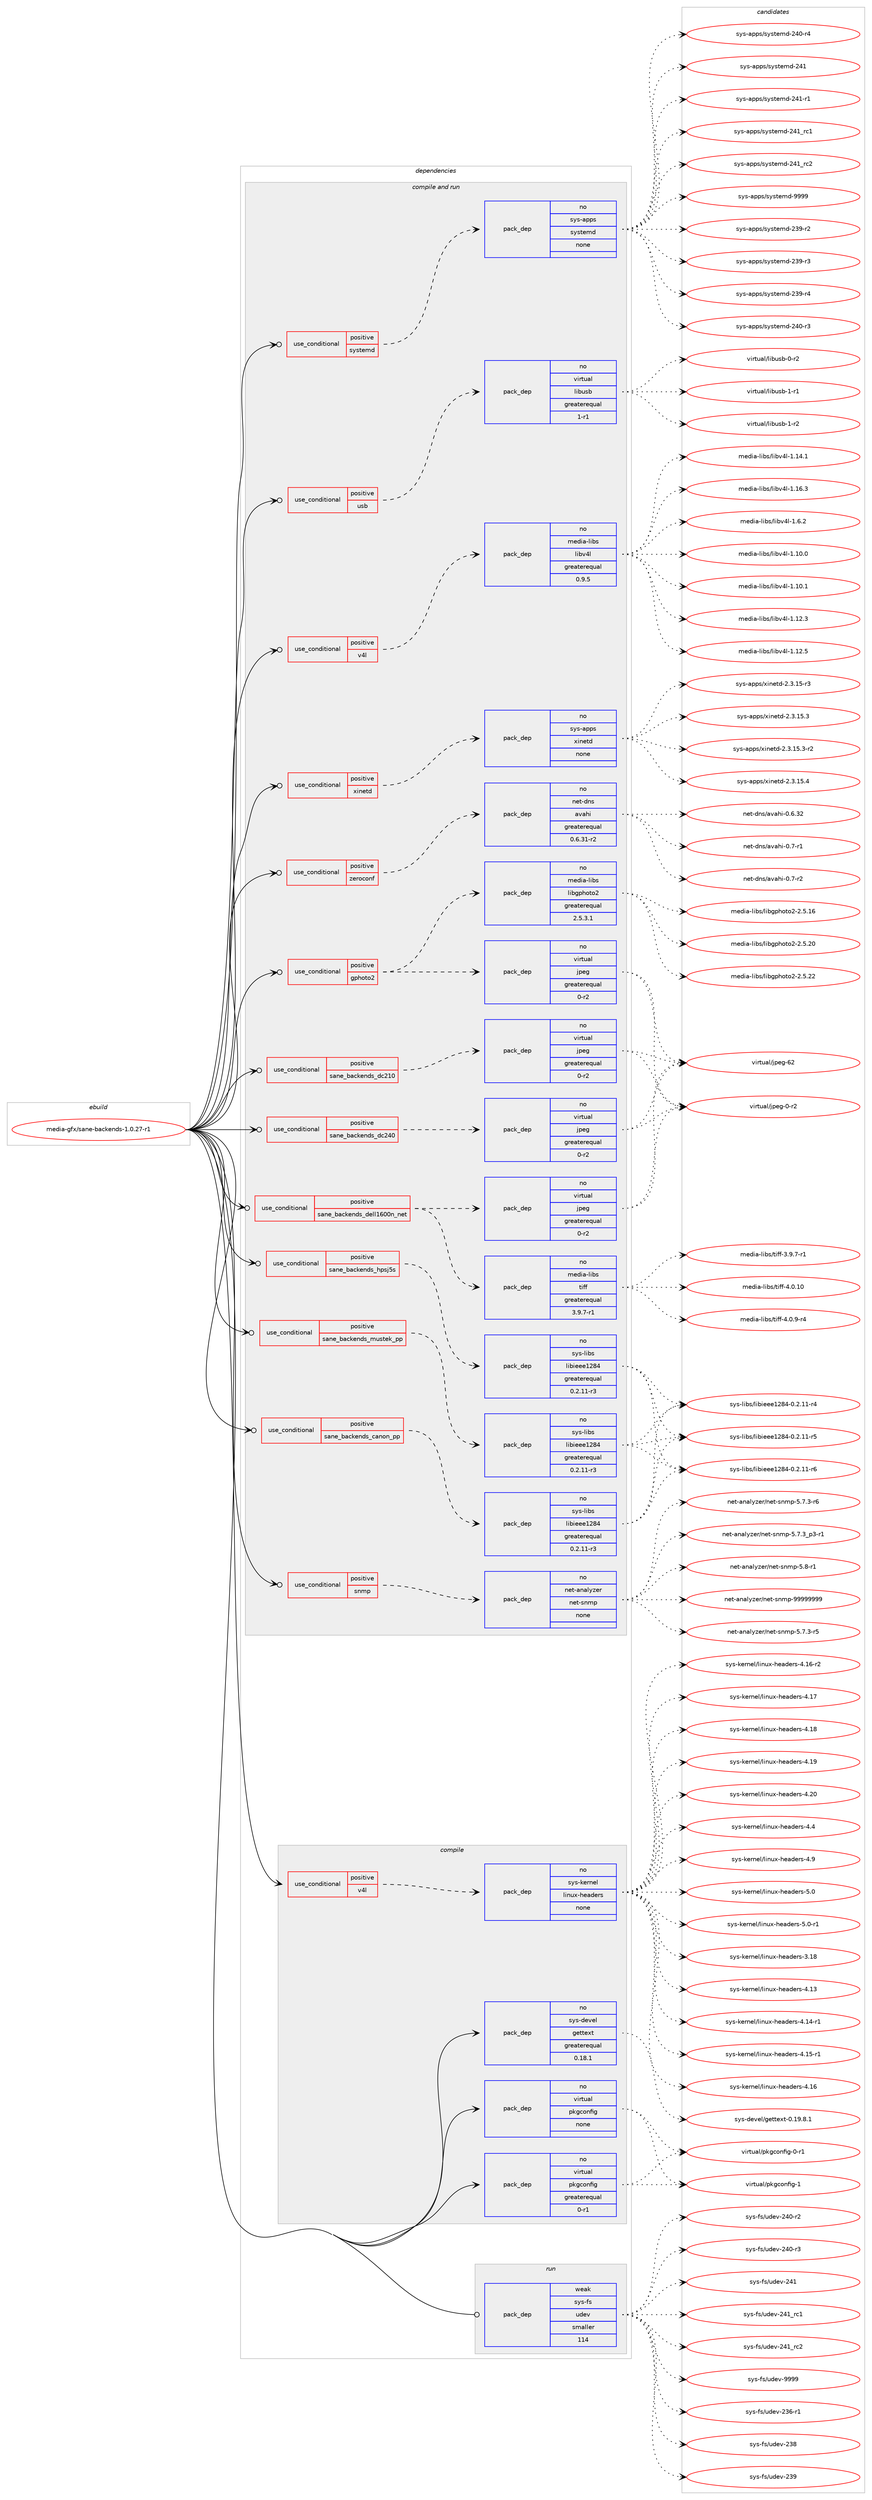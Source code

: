 digraph prolog {

# *************
# Graph options
# *************

newrank=true;
concentrate=true;
compound=true;
graph [rankdir=LR,fontname=Helvetica,fontsize=10,ranksep=1.5];#, ranksep=2.5, nodesep=0.2];
edge  [arrowhead=vee];
node  [fontname=Helvetica,fontsize=10];

# **********
# The ebuild
# **********

subgraph cluster_leftcol {
color=gray;
rank=same;
label=<<i>ebuild</i>>;
id [label="media-gfx/sane-backends-1.0.27-r1", color=red, width=4, href="../media-gfx/sane-backends-1.0.27-r1.svg"];
}

# ****************
# The dependencies
# ****************

subgraph cluster_midcol {
color=gray;
label=<<i>dependencies</i>>;
subgraph cluster_compile {
fillcolor="#eeeeee";
style=filled;
label=<<i>compile</i>>;
subgraph cond433266 {
dependency1607538 [label=<<TABLE BORDER="0" CELLBORDER="1" CELLSPACING="0" CELLPADDING="4"><TR><TD ROWSPAN="3" CELLPADDING="10">use_conditional</TD></TR><TR><TD>positive</TD></TR><TR><TD>v4l</TD></TR></TABLE>>, shape=none, color=red];
subgraph pack1148646 {
dependency1607539 [label=<<TABLE BORDER="0" CELLBORDER="1" CELLSPACING="0" CELLPADDING="4" WIDTH="220"><TR><TD ROWSPAN="6" CELLPADDING="30">pack_dep</TD></TR><TR><TD WIDTH="110">no</TD></TR><TR><TD>sys-kernel</TD></TR><TR><TD>linux-headers</TD></TR><TR><TD>none</TD></TR><TR><TD></TD></TR></TABLE>>, shape=none, color=blue];
}
dependency1607538:e -> dependency1607539:w [weight=20,style="dashed",arrowhead="vee"];
}
id:e -> dependency1607538:w [weight=20,style="solid",arrowhead="vee"];
subgraph pack1148647 {
dependency1607540 [label=<<TABLE BORDER="0" CELLBORDER="1" CELLSPACING="0" CELLPADDING="4" WIDTH="220"><TR><TD ROWSPAN="6" CELLPADDING="30">pack_dep</TD></TR><TR><TD WIDTH="110">no</TD></TR><TR><TD>sys-devel</TD></TR><TR><TD>gettext</TD></TR><TR><TD>greaterequal</TD></TR><TR><TD>0.18.1</TD></TR></TABLE>>, shape=none, color=blue];
}
id:e -> dependency1607540:w [weight=20,style="solid",arrowhead="vee"];
subgraph pack1148648 {
dependency1607541 [label=<<TABLE BORDER="0" CELLBORDER="1" CELLSPACING="0" CELLPADDING="4" WIDTH="220"><TR><TD ROWSPAN="6" CELLPADDING="30">pack_dep</TD></TR><TR><TD WIDTH="110">no</TD></TR><TR><TD>virtual</TD></TR><TR><TD>pkgconfig</TD></TR><TR><TD>greaterequal</TD></TR><TR><TD>0-r1</TD></TR></TABLE>>, shape=none, color=blue];
}
id:e -> dependency1607541:w [weight=20,style="solid",arrowhead="vee"];
subgraph pack1148649 {
dependency1607542 [label=<<TABLE BORDER="0" CELLBORDER="1" CELLSPACING="0" CELLPADDING="4" WIDTH="220"><TR><TD ROWSPAN="6" CELLPADDING="30">pack_dep</TD></TR><TR><TD WIDTH="110">no</TD></TR><TR><TD>virtual</TD></TR><TR><TD>pkgconfig</TD></TR><TR><TD>none</TD></TR><TR><TD></TD></TR></TABLE>>, shape=none, color=blue];
}
id:e -> dependency1607542:w [weight=20,style="solid",arrowhead="vee"];
}
subgraph cluster_compileandrun {
fillcolor="#eeeeee";
style=filled;
label=<<i>compile and run</i>>;
subgraph cond433267 {
dependency1607543 [label=<<TABLE BORDER="0" CELLBORDER="1" CELLSPACING="0" CELLPADDING="4"><TR><TD ROWSPAN="3" CELLPADDING="10">use_conditional</TD></TR><TR><TD>positive</TD></TR><TR><TD>gphoto2</TD></TR></TABLE>>, shape=none, color=red];
subgraph pack1148650 {
dependency1607544 [label=<<TABLE BORDER="0" CELLBORDER="1" CELLSPACING="0" CELLPADDING="4" WIDTH="220"><TR><TD ROWSPAN="6" CELLPADDING="30">pack_dep</TD></TR><TR><TD WIDTH="110">no</TD></TR><TR><TD>media-libs</TD></TR><TR><TD>libgphoto2</TD></TR><TR><TD>greaterequal</TD></TR><TR><TD>2.5.3.1</TD></TR></TABLE>>, shape=none, color=blue];
}
dependency1607543:e -> dependency1607544:w [weight=20,style="dashed",arrowhead="vee"];
subgraph pack1148651 {
dependency1607545 [label=<<TABLE BORDER="0" CELLBORDER="1" CELLSPACING="0" CELLPADDING="4" WIDTH="220"><TR><TD ROWSPAN="6" CELLPADDING="30">pack_dep</TD></TR><TR><TD WIDTH="110">no</TD></TR><TR><TD>virtual</TD></TR><TR><TD>jpeg</TD></TR><TR><TD>greaterequal</TD></TR><TR><TD>0-r2</TD></TR></TABLE>>, shape=none, color=blue];
}
dependency1607543:e -> dependency1607545:w [weight=20,style="dashed",arrowhead="vee"];
}
id:e -> dependency1607543:w [weight=20,style="solid",arrowhead="odotvee"];
subgraph cond433268 {
dependency1607546 [label=<<TABLE BORDER="0" CELLBORDER="1" CELLSPACING="0" CELLPADDING="4"><TR><TD ROWSPAN="3" CELLPADDING="10">use_conditional</TD></TR><TR><TD>positive</TD></TR><TR><TD>sane_backends_canon_pp</TD></TR></TABLE>>, shape=none, color=red];
subgraph pack1148652 {
dependency1607547 [label=<<TABLE BORDER="0" CELLBORDER="1" CELLSPACING="0" CELLPADDING="4" WIDTH="220"><TR><TD ROWSPAN="6" CELLPADDING="30">pack_dep</TD></TR><TR><TD WIDTH="110">no</TD></TR><TR><TD>sys-libs</TD></TR><TR><TD>libieee1284</TD></TR><TR><TD>greaterequal</TD></TR><TR><TD>0.2.11-r3</TD></TR></TABLE>>, shape=none, color=blue];
}
dependency1607546:e -> dependency1607547:w [weight=20,style="dashed",arrowhead="vee"];
}
id:e -> dependency1607546:w [weight=20,style="solid",arrowhead="odotvee"];
subgraph cond433269 {
dependency1607548 [label=<<TABLE BORDER="0" CELLBORDER="1" CELLSPACING="0" CELLPADDING="4"><TR><TD ROWSPAN="3" CELLPADDING="10">use_conditional</TD></TR><TR><TD>positive</TD></TR><TR><TD>sane_backends_dc210</TD></TR></TABLE>>, shape=none, color=red];
subgraph pack1148653 {
dependency1607549 [label=<<TABLE BORDER="0" CELLBORDER="1" CELLSPACING="0" CELLPADDING="4" WIDTH="220"><TR><TD ROWSPAN="6" CELLPADDING="30">pack_dep</TD></TR><TR><TD WIDTH="110">no</TD></TR><TR><TD>virtual</TD></TR><TR><TD>jpeg</TD></TR><TR><TD>greaterequal</TD></TR><TR><TD>0-r2</TD></TR></TABLE>>, shape=none, color=blue];
}
dependency1607548:e -> dependency1607549:w [weight=20,style="dashed",arrowhead="vee"];
}
id:e -> dependency1607548:w [weight=20,style="solid",arrowhead="odotvee"];
subgraph cond433270 {
dependency1607550 [label=<<TABLE BORDER="0" CELLBORDER="1" CELLSPACING="0" CELLPADDING="4"><TR><TD ROWSPAN="3" CELLPADDING="10">use_conditional</TD></TR><TR><TD>positive</TD></TR><TR><TD>sane_backends_dc240</TD></TR></TABLE>>, shape=none, color=red];
subgraph pack1148654 {
dependency1607551 [label=<<TABLE BORDER="0" CELLBORDER="1" CELLSPACING="0" CELLPADDING="4" WIDTH="220"><TR><TD ROWSPAN="6" CELLPADDING="30">pack_dep</TD></TR><TR><TD WIDTH="110">no</TD></TR><TR><TD>virtual</TD></TR><TR><TD>jpeg</TD></TR><TR><TD>greaterequal</TD></TR><TR><TD>0-r2</TD></TR></TABLE>>, shape=none, color=blue];
}
dependency1607550:e -> dependency1607551:w [weight=20,style="dashed",arrowhead="vee"];
}
id:e -> dependency1607550:w [weight=20,style="solid",arrowhead="odotvee"];
subgraph cond433271 {
dependency1607552 [label=<<TABLE BORDER="0" CELLBORDER="1" CELLSPACING="0" CELLPADDING="4"><TR><TD ROWSPAN="3" CELLPADDING="10">use_conditional</TD></TR><TR><TD>positive</TD></TR><TR><TD>sane_backends_dell1600n_net</TD></TR></TABLE>>, shape=none, color=red];
subgraph pack1148655 {
dependency1607553 [label=<<TABLE BORDER="0" CELLBORDER="1" CELLSPACING="0" CELLPADDING="4" WIDTH="220"><TR><TD ROWSPAN="6" CELLPADDING="30">pack_dep</TD></TR><TR><TD WIDTH="110">no</TD></TR><TR><TD>virtual</TD></TR><TR><TD>jpeg</TD></TR><TR><TD>greaterequal</TD></TR><TR><TD>0-r2</TD></TR></TABLE>>, shape=none, color=blue];
}
dependency1607552:e -> dependency1607553:w [weight=20,style="dashed",arrowhead="vee"];
subgraph pack1148656 {
dependency1607554 [label=<<TABLE BORDER="0" CELLBORDER="1" CELLSPACING="0" CELLPADDING="4" WIDTH="220"><TR><TD ROWSPAN="6" CELLPADDING="30">pack_dep</TD></TR><TR><TD WIDTH="110">no</TD></TR><TR><TD>media-libs</TD></TR><TR><TD>tiff</TD></TR><TR><TD>greaterequal</TD></TR><TR><TD>3.9.7-r1</TD></TR></TABLE>>, shape=none, color=blue];
}
dependency1607552:e -> dependency1607554:w [weight=20,style="dashed",arrowhead="vee"];
}
id:e -> dependency1607552:w [weight=20,style="solid",arrowhead="odotvee"];
subgraph cond433272 {
dependency1607555 [label=<<TABLE BORDER="0" CELLBORDER="1" CELLSPACING="0" CELLPADDING="4"><TR><TD ROWSPAN="3" CELLPADDING="10">use_conditional</TD></TR><TR><TD>positive</TD></TR><TR><TD>sane_backends_hpsj5s</TD></TR></TABLE>>, shape=none, color=red];
subgraph pack1148657 {
dependency1607556 [label=<<TABLE BORDER="0" CELLBORDER="1" CELLSPACING="0" CELLPADDING="4" WIDTH="220"><TR><TD ROWSPAN="6" CELLPADDING="30">pack_dep</TD></TR><TR><TD WIDTH="110">no</TD></TR><TR><TD>sys-libs</TD></TR><TR><TD>libieee1284</TD></TR><TR><TD>greaterequal</TD></TR><TR><TD>0.2.11-r3</TD></TR></TABLE>>, shape=none, color=blue];
}
dependency1607555:e -> dependency1607556:w [weight=20,style="dashed",arrowhead="vee"];
}
id:e -> dependency1607555:w [weight=20,style="solid",arrowhead="odotvee"];
subgraph cond433273 {
dependency1607557 [label=<<TABLE BORDER="0" CELLBORDER="1" CELLSPACING="0" CELLPADDING="4"><TR><TD ROWSPAN="3" CELLPADDING="10">use_conditional</TD></TR><TR><TD>positive</TD></TR><TR><TD>sane_backends_mustek_pp</TD></TR></TABLE>>, shape=none, color=red];
subgraph pack1148658 {
dependency1607558 [label=<<TABLE BORDER="0" CELLBORDER="1" CELLSPACING="0" CELLPADDING="4" WIDTH="220"><TR><TD ROWSPAN="6" CELLPADDING="30">pack_dep</TD></TR><TR><TD WIDTH="110">no</TD></TR><TR><TD>sys-libs</TD></TR><TR><TD>libieee1284</TD></TR><TR><TD>greaterequal</TD></TR><TR><TD>0.2.11-r3</TD></TR></TABLE>>, shape=none, color=blue];
}
dependency1607557:e -> dependency1607558:w [weight=20,style="dashed",arrowhead="vee"];
}
id:e -> dependency1607557:w [weight=20,style="solid",arrowhead="odotvee"];
subgraph cond433274 {
dependency1607559 [label=<<TABLE BORDER="0" CELLBORDER="1" CELLSPACING="0" CELLPADDING="4"><TR><TD ROWSPAN="3" CELLPADDING="10">use_conditional</TD></TR><TR><TD>positive</TD></TR><TR><TD>snmp</TD></TR></TABLE>>, shape=none, color=red];
subgraph pack1148659 {
dependency1607560 [label=<<TABLE BORDER="0" CELLBORDER="1" CELLSPACING="0" CELLPADDING="4" WIDTH="220"><TR><TD ROWSPAN="6" CELLPADDING="30">pack_dep</TD></TR><TR><TD WIDTH="110">no</TD></TR><TR><TD>net-analyzer</TD></TR><TR><TD>net-snmp</TD></TR><TR><TD>none</TD></TR><TR><TD></TD></TR></TABLE>>, shape=none, color=blue];
}
dependency1607559:e -> dependency1607560:w [weight=20,style="dashed",arrowhead="vee"];
}
id:e -> dependency1607559:w [weight=20,style="solid",arrowhead="odotvee"];
subgraph cond433275 {
dependency1607561 [label=<<TABLE BORDER="0" CELLBORDER="1" CELLSPACING="0" CELLPADDING="4"><TR><TD ROWSPAN="3" CELLPADDING="10">use_conditional</TD></TR><TR><TD>positive</TD></TR><TR><TD>systemd</TD></TR></TABLE>>, shape=none, color=red];
subgraph pack1148660 {
dependency1607562 [label=<<TABLE BORDER="0" CELLBORDER="1" CELLSPACING="0" CELLPADDING="4" WIDTH="220"><TR><TD ROWSPAN="6" CELLPADDING="30">pack_dep</TD></TR><TR><TD WIDTH="110">no</TD></TR><TR><TD>sys-apps</TD></TR><TR><TD>systemd</TD></TR><TR><TD>none</TD></TR><TR><TD></TD></TR></TABLE>>, shape=none, color=blue];
}
dependency1607561:e -> dependency1607562:w [weight=20,style="dashed",arrowhead="vee"];
}
id:e -> dependency1607561:w [weight=20,style="solid",arrowhead="odotvee"];
subgraph cond433276 {
dependency1607563 [label=<<TABLE BORDER="0" CELLBORDER="1" CELLSPACING="0" CELLPADDING="4"><TR><TD ROWSPAN="3" CELLPADDING="10">use_conditional</TD></TR><TR><TD>positive</TD></TR><TR><TD>usb</TD></TR></TABLE>>, shape=none, color=red];
subgraph pack1148661 {
dependency1607564 [label=<<TABLE BORDER="0" CELLBORDER="1" CELLSPACING="0" CELLPADDING="4" WIDTH="220"><TR><TD ROWSPAN="6" CELLPADDING="30">pack_dep</TD></TR><TR><TD WIDTH="110">no</TD></TR><TR><TD>virtual</TD></TR><TR><TD>libusb</TD></TR><TR><TD>greaterequal</TD></TR><TR><TD>1-r1</TD></TR></TABLE>>, shape=none, color=blue];
}
dependency1607563:e -> dependency1607564:w [weight=20,style="dashed",arrowhead="vee"];
}
id:e -> dependency1607563:w [weight=20,style="solid",arrowhead="odotvee"];
subgraph cond433277 {
dependency1607565 [label=<<TABLE BORDER="0" CELLBORDER="1" CELLSPACING="0" CELLPADDING="4"><TR><TD ROWSPAN="3" CELLPADDING="10">use_conditional</TD></TR><TR><TD>positive</TD></TR><TR><TD>v4l</TD></TR></TABLE>>, shape=none, color=red];
subgraph pack1148662 {
dependency1607566 [label=<<TABLE BORDER="0" CELLBORDER="1" CELLSPACING="0" CELLPADDING="4" WIDTH="220"><TR><TD ROWSPAN="6" CELLPADDING="30">pack_dep</TD></TR><TR><TD WIDTH="110">no</TD></TR><TR><TD>media-libs</TD></TR><TR><TD>libv4l</TD></TR><TR><TD>greaterequal</TD></TR><TR><TD>0.9.5</TD></TR></TABLE>>, shape=none, color=blue];
}
dependency1607565:e -> dependency1607566:w [weight=20,style="dashed",arrowhead="vee"];
}
id:e -> dependency1607565:w [weight=20,style="solid",arrowhead="odotvee"];
subgraph cond433278 {
dependency1607567 [label=<<TABLE BORDER="0" CELLBORDER="1" CELLSPACING="0" CELLPADDING="4"><TR><TD ROWSPAN="3" CELLPADDING="10">use_conditional</TD></TR><TR><TD>positive</TD></TR><TR><TD>xinetd</TD></TR></TABLE>>, shape=none, color=red];
subgraph pack1148663 {
dependency1607568 [label=<<TABLE BORDER="0" CELLBORDER="1" CELLSPACING="0" CELLPADDING="4" WIDTH="220"><TR><TD ROWSPAN="6" CELLPADDING="30">pack_dep</TD></TR><TR><TD WIDTH="110">no</TD></TR><TR><TD>sys-apps</TD></TR><TR><TD>xinetd</TD></TR><TR><TD>none</TD></TR><TR><TD></TD></TR></TABLE>>, shape=none, color=blue];
}
dependency1607567:e -> dependency1607568:w [weight=20,style="dashed",arrowhead="vee"];
}
id:e -> dependency1607567:w [weight=20,style="solid",arrowhead="odotvee"];
subgraph cond433279 {
dependency1607569 [label=<<TABLE BORDER="0" CELLBORDER="1" CELLSPACING="0" CELLPADDING="4"><TR><TD ROWSPAN="3" CELLPADDING="10">use_conditional</TD></TR><TR><TD>positive</TD></TR><TR><TD>zeroconf</TD></TR></TABLE>>, shape=none, color=red];
subgraph pack1148664 {
dependency1607570 [label=<<TABLE BORDER="0" CELLBORDER="1" CELLSPACING="0" CELLPADDING="4" WIDTH="220"><TR><TD ROWSPAN="6" CELLPADDING="30">pack_dep</TD></TR><TR><TD WIDTH="110">no</TD></TR><TR><TD>net-dns</TD></TR><TR><TD>avahi</TD></TR><TR><TD>greaterequal</TD></TR><TR><TD>0.6.31-r2</TD></TR></TABLE>>, shape=none, color=blue];
}
dependency1607569:e -> dependency1607570:w [weight=20,style="dashed",arrowhead="vee"];
}
id:e -> dependency1607569:w [weight=20,style="solid",arrowhead="odotvee"];
}
subgraph cluster_run {
fillcolor="#eeeeee";
style=filled;
label=<<i>run</i>>;
subgraph pack1148665 {
dependency1607571 [label=<<TABLE BORDER="0" CELLBORDER="1" CELLSPACING="0" CELLPADDING="4" WIDTH="220"><TR><TD ROWSPAN="6" CELLPADDING="30">pack_dep</TD></TR><TR><TD WIDTH="110">weak</TD></TR><TR><TD>sys-fs</TD></TR><TR><TD>udev</TD></TR><TR><TD>smaller</TD></TR><TR><TD>114</TD></TR></TABLE>>, shape=none, color=blue];
}
id:e -> dependency1607571:w [weight=20,style="solid",arrowhead="odot"];
}
}

# **************
# The candidates
# **************

subgraph cluster_choices {
rank=same;
color=gray;
label=<<i>candidates</i>>;

subgraph choice1148646 {
color=black;
nodesep=1;
choice115121115451071011141101011084710810511011712045104101971001011141154551464956 [label="sys-kernel/linux-headers-3.18", color=red, width=4,href="../sys-kernel/linux-headers-3.18.svg"];
choice115121115451071011141101011084710810511011712045104101971001011141154552464951 [label="sys-kernel/linux-headers-4.13", color=red, width=4,href="../sys-kernel/linux-headers-4.13.svg"];
choice1151211154510710111411010110847108105110117120451041019710010111411545524649524511449 [label="sys-kernel/linux-headers-4.14-r1", color=red, width=4,href="../sys-kernel/linux-headers-4.14-r1.svg"];
choice1151211154510710111411010110847108105110117120451041019710010111411545524649534511449 [label="sys-kernel/linux-headers-4.15-r1", color=red, width=4,href="../sys-kernel/linux-headers-4.15-r1.svg"];
choice115121115451071011141101011084710810511011712045104101971001011141154552464954 [label="sys-kernel/linux-headers-4.16", color=red, width=4,href="../sys-kernel/linux-headers-4.16.svg"];
choice1151211154510710111411010110847108105110117120451041019710010111411545524649544511450 [label="sys-kernel/linux-headers-4.16-r2", color=red, width=4,href="../sys-kernel/linux-headers-4.16-r2.svg"];
choice115121115451071011141101011084710810511011712045104101971001011141154552464955 [label="sys-kernel/linux-headers-4.17", color=red, width=4,href="../sys-kernel/linux-headers-4.17.svg"];
choice115121115451071011141101011084710810511011712045104101971001011141154552464956 [label="sys-kernel/linux-headers-4.18", color=red, width=4,href="../sys-kernel/linux-headers-4.18.svg"];
choice115121115451071011141101011084710810511011712045104101971001011141154552464957 [label="sys-kernel/linux-headers-4.19", color=red, width=4,href="../sys-kernel/linux-headers-4.19.svg"];
choice115121115451071011141101011084710810511011712045104101971001011141154552465048 [label="sys-kernel/linux-headers-4.20", color=red, width=4,href="../sys-kernel/linux-headers-4.20.svg"];
choice1151211154510710111411010110847108105110117120451041019710010111411545524652 [label="sys-kernel/linux-headers-4.4", color=red, width=4,href="../sys-kernel/linux-headers-4.4.svg"];
choice1151211154510710111411010110847108105110117120451041019710010111411545524657 [label="sys-kernel/linux-headers-4.9", color=red, width=4,href="../sys-kernel/linux-headers-4.9.svg"];
choice1151211154510710111411010110847108105110117120451041019710010111411545534648 [label="sys-kernel/linux-headers-5.0", color=red, width=4,href="../sys-kernel/linux-headers-5.0.svg"];
choice11512111545107101114110101108471081051101171204510410197100101114115455346484511449 [label="sys-kernel/linux-headers-5.0-r1", color=red, width=4,href="../sys-kernel/linux-headers-5.0-r1.svg"];
dependency1607539:e -> choice115121115451071011141101011084710810511011712045104101971001011141154551464956:w [style=dotted,weight="100"];
dependency1607539:e -> choice115121115451071011141101011084710810511011712045104101971001011141154552464951:w [style=dotted,weight="100"];
dependency1607539:e -> choice1151211154510710111411010110847108105110117120451041019710010111411545524649524511449:w [style=dotted,weight="100"];
dependency1607539:e -> choice1151211154510710111411010110847108105110117120451041019710010111411545524649534511449:w [style=dotted,weight="100"];
dependency1607539:e -> choice115121115451071011141101011084710810511011712045104101971001011141154552464954:w [style=dotted,weight="100"];
dependency1607539:e -> choice1151211154510710111411010110847108105110117120451041019710010111411545524649544511450:w [style=dotted,weight="100"];
dependency1607539:e -> choice115121115451071011141101011084710810511011712045104101971001011141154552464955:w [style=dotted,weight="100"];
dependency1607539:e -> choice115121115451071011141101011084710810511011712045104101971001011141154552464956:w [style=dotted,weight="100"];
dependency1607539:e -> choice115121115451071011141101011084710810511011712045104101971001011141154552464957:w [style=dotted,weight="100"];
dependency1607539:e -> choice115121115451071011141101011084710810511011712045104101971001011141154552465048:w [style=dotted,weight="100"];
dependency1607539:e -> choice1151211154510710111411010110847108105110117120451041019710010111411545524652:w [style=dotted,weight="100"];
dependency1607539:e -> choice1151211154510710111411010110847108105110117120451041019710010111411545524657:w [style=dotted,weight="100"];
dependency1607539:e -> choice1151211154510710111411010110847108105110117120451041019710010111411545534648:w [style=dotted,weight="100"];
dependency1607539:e -> choice11512111545107101114110101108471081051101171204510410197100101114115455346484511449:w [style=dotted,weight="100"];
}
subgraph choice1148647 {
color=black;
nodesep=1;
choice1151211154510010111810110847103101116116101120116454846495746564649 [label="sys-devel/gettext-0.19.8.1", color=red, width=4,href="../sys-devel/gettext-0.19.8.1.svg"];
dependency1607540:e -> choice1151211154510010111810110847103101116116101120116454846495746564649:w [style=dotted,weight="100"];
}
subgraph choice1148648 {
color=black;
nodesep=1;
choice11810511411611797108471121071039911111010210510345484511449 [label="virtual/pkgconfig-0-r1", color=red, width=4,href="../virtual/pkgconfig-0-r1.svg"];
choice1181051141161179710847112107103991111101021051034549 [label="virtual/pkgconfig-1", color=red, width=4,href="../virtual/pkgconfig-1.svg"];
dependency1607541:e -> choice11810511411611797108471121071039911111010210510345484511449:w [style=dotted,weight="100"];
dependency1607541:e -> choice1181051141161179710847112107103991111101021051034549:w [style=dotted,weight="100"];
}
subgraph choice1148649 {
color=black;
nodesep=1;
choice11810511411611797108471121071039911111010210510345484511449 [label="virtual/pkgconfig-0-r1", color=red, width=4,href="../virtual/pkgconfig-0-r1.svg"];
choice1181051141161179710847112107103991111101021051034549 [label="virtual/pkgconfig-1", color=red, width=4,href="../virtual/pkgconfig-1.svg"];
dependency1607542:e -> choice11810511411611797108471121071039911111010210510345484511449:w [style=dotted,weight="100"];
dependency1607542:e -> choice1181051141161179710847112107103991111101021051034549:w [style=dotted,weight="100"];
}
subgraph choice1148650 {
color=black;
nodesep=1;
choice10910110010597451081059811547108105981031121041111161115045504653464954 [label="media-libs/libgphoto2-2.5.16", color=red, width=4,href="../media-libs/libgphoto2-2.5.16.svg"];
choice10910110010597451081059811547108105981031121041111161115045504653465048 [label="media-libs/libgphoto2-2.5.20", color=red, width=4,href="../media-libs/libgphoto2-2.5.20.svg"];
choice10910110010597451081059811547108105981031121041111161115045504653465050 [label="media-libs/libgphoto2-2.5.22", color=red, width=4,href="../media-libs/libgphoto2-2.5.22.svg"];
dependency1607544:e -> choice10910110010597451081059811547108105981031121041111161115045504653464954:w [style=dotted,weight="100"];
dependency1607544:e -> choice10910110010597451081059811547108105981031121041111161115045504653465048:w [style=dotted,weight="100"];
dependency1607544:e -> choice10910110010597451081059811547108105981031121041111161115045504653465050:w [style=dotted,weight="100"];
}
subgraph choice1148651 {
color=black;
nodesep=1;
choice118105114116117971084710611210110345484511450 [label="virtual/jpeg-0-r2", color=red, width=4,href="../virtual/jpeg-0-r2.svg"];
choice1181051141161179710847106112101103455450 [label="virtual/jpeg-62", color=red, width=4,href="../virtual/jpeg-62.svg"];
dependency1607545:e -> choice118105114116117971084710611210110345484511450:w [style=dotted,weight="100"];
dependency1607545:e -> choice1181051141161179710847106112101103455450:w [style=dotted,weight="100"];
}
subgraph choice1148652 {
color=black;
nodesep=1;
choice1151211154510810598115471081059810510110110149505652454846504649494511452 [label="sys-libs/libieee1284-0.2.11-r4", color=red, width=4,href="../sys-libs/libieee1284-0.2.11-r4.svg"];
choice1151211154510810598115471081059810510110110149505652454846504649494511453 [label="sys-libs/libieee1284-0.2.11-r5", color=red, width=4,href="../sys-libs/libieee1284-0.2.11-r5.svg"];
choice1151211154510810598115471081059810510110110149505652454846504649494511454 [label="sys-libs/libieee1284-0.2.11-r6", color=red, width=4,href="../sys-libs/libieee1284-0.2.11-r6.svg"];
dependency1607547:e -> choice1151211154510810598115471081059810510110110149505652454846504649494511452:w [style=dotted,weight="100"];
dependency1607547:e -> choice1151211154510810598115471081059810510110110149505652454846504649494511453:w [style=dotted,weight="100"];
dependency1607547:e -> choice1151211154510810598115471081059810510110110149505652454846504649494511454:w [style=dotted,weight="100"];
}
subgraph choice1148653 {
color=black;
nodesep=1;
choice118105114116117971084710611210110345484511450 [label="virtual/jpeg-0-r2", color=red, width=4,href="../virtual/jpeg-0-r2.svg"];
choice1181051141161179710847106112101103455450 [label="virtual/jpeg-62", color=red, width=4,href="../virtual/jpeg-62.svg"];
dependency1607549:e -> choice118105114116117971084710611210110345484511450:w [style=dotted,weight="100"];
dependency1607549:e -> choice1181051141161179710847106112101103455450:w [style=dotted,weight="100"];
}
subgraph choice1148654 {
color=black;
nodesep=1;
choice118105114116117971084710611210110345484511450 [label="virtual/jpeg-0-r2", color=red, width=4,href="../virtual/jpeg-0-r2.svg"];
choice1181051141161179710847106112101103455450 [label="virtual/jpeg-62", color=red, width=4,href="../virtual/jpeg-62.svg"];
dependency1607551:e -> choice118105114116117971084710611210110345484511450:w [style=dotted,weight="100"];
dependency1607551:e -> choice1181051141161179710847106112101103455450:w [style=dotted,weight="100"];
}
subgraph choice1148655 {
color=black;
nodesep=1;
choice118105114116117971084710611210110345484511450 [label="virtual/jpeg-0-r2", color=red, width=4,href="../virtual/jpeg-0-r2.svg"];
choice1181051141161179710847106112101103455450 [label="virtual/jpeg-62", color=red, width=4,href="../virtual/jpeg-62.svg"];
dependency1607553:e -> choice118105114116117971084710611210110345484511450:w [style=dotted,weight="100"];
dependency1607553:e -> choice1181051141161179710847106112101103455450:w [style=dotted,weight="100"];
}
subgraph choice1148656 {
color=black;
nodesep=1;
choice109101100105974510810598115471161051021024551465746554511449 [label="media-libs/tiff-3.9.7-r1", color=red, width=4,href="../media-libs/tiff-3.9.7-r1.svg"];
choice1091011001059745108105981154711610510210245524648464948 [label="media-libs/tiff-4.0.10", color=red, width=4,href="../media-libs/tiff-4.0.10.svg"];
choice109101100105974510810598115471161051021024552464846574511452 [label="media-libs/tiff-4.0.9-r4", color=red, width=4,href="../media-libs/tiff-4.0.9-r4.svg"];
dependency1607554:e -> choice109101100105974510810598115471161051021024551465746554511449:w [style=dotted,weight="100"];
dependency1607554:e -> choice1091011001059745108105981154711610510210245524648464948:w [style=dotted,weight="100"];
dependency1607554:e -> choice109101100105974510810598115471161051021024552464846574511452:w [style=dotted,weight="100"];
}
subgraph choice1148657 {
color=black;
nodesep=1;
choice1151211154510810598115471081059810510110110149505652454846504649494511452 [label="sys-libs/libieee1284-0.2.11-r4", color=red, width=4,href="../sys-libs/libieee1284-0.2.11-r4.svg"];
choice1151211154510810598115471081059810510110110149505652454846504649494511453 [label="sys-libs/libieee1284-0.2.11-r5", color=red, width=4,href="../sys-libs/libieee1284-0.2.11-r5.svg"];
choice1151211154510810598115471081059810510110110149505652454846504649494511454 [label="sys-libs/libieee1284-0.2.11-r6", color=red, width=4,href="../sys-libs/libieee1284-0.2.11-r6.svg"];
dependency1607556:e -> choice1151211154510810598115471081059810510110110149505652454846504649494511452:w [style=dotted,weight="100"];
dependency1607556:e -> choice1151211154510810598115471081059810510110110149505652454846504649494511453:w [style=dotted,weight="100"];
dependency1607556:e -> choice1151211154510810598115471081059810510110110149505652454846504649494511454:w [style=dotted,weight="100"];
}
subgraph choice1148658 {
color=black;
nodesep=1;
choice1151211154510810598115471081059810510110110149505652454846504649494511452 [label="sys-libs/libieee1284-0.2.11-r4", color=red, width=4,href="../sys-libs/libieee1284-0.2.11-r4.svg"];
choice1151211154510810598115471081059810510110110149505652454846504649494511453 [label="sys-libs/libieee1284-0.2.11-r5", color=red, width=4,href="../sys-libs/libieee1284-0.2.11-r5.svg"];
choice1151211154510810598115471081059810510110110149505652454846504649494511454 [label="sys-libs/libieee1284-0.2.11-r6", color=red, width=4,href="../sys-libs/libieee1284-0.2.11-r6.svg"];
dependency1607558:e -> choice1151211154510810598115471081059810510110110149505652454846504649494511452:w [style=dotted,weight="100"];
dependency1607558:e -> choice1151211154510810598115471081059810510110110149505652454846504649494511453:w [style=dotted,weight="100"];
dependency1607558:e -> choice1151211154510810598115471081059810510110110149505652454846504649494511454:w [style=dotted,weight="100"];
}
subgraph choice1148659 {
color=black;
nodesep=1;
choice11010111645971109710812112210111447110101116451151101091124553465546514511453 [label="net-analyzer/net-snmp-5.7.3-r5", color=red, width=4,href="../net-analyzer/net-snmp-5.7.3-r5.svg"];
choice11010111645971109710812112210111447110101116451151101091124553465546514511454 [label="net-analyzer/net-snmp-5.7.3-r6", color=red, width=4,href="../net-analyzer/net-snmp-5.7.3-r6.svg"];
choice110101116459711097108121122101114471101011164511511010911245534655465195112514511449 [label="net-analyzer/net-snmp-5.7.3_p3-r1", color=red, width=4,href="../net-analyzer/net-snmp-5.7.3_p3-r1.svg"];
choice1101011164597110971081211221011144711010111645115110109112455346564511449 [label="net-analyzer/net-snmp-5.8-r1", color=red, width=4,href="../net-analyzer/net-snmp-5.8-r1.svg"];
choice1101011164597110971081211221011144711010111645115110109112455757575757575757 [label="net-analyzer/net-snmp-99999999", color=red, width=4,href="../net-analyzer/net-snmp-99999999.svg"];
dependency1607560:e -> choice11010111645971109710812112210111447110101116451151101091124553465546514511453:w [style=dotted,weight="100"];
dependency1607560:e -> choice11010111645971109710812112210111447110101116451151101091124553465546514511454:w [style=dotted,weight="100"];
dependency1607560:e -> choice110101116459711097108121122101114471101011164511511010911245534655465195112514511449:w [style=dotted,weight="100"];
dependency1607560:e -> choice1101011164597110971081211221011144711010111645115110109112455346564511449:w [style=dotted,weight="100"];
dependency1607560:e -> choice1101011164597110971081211221011144711010111645115110109112455757575757575757:w [style=dotted,weight="100"];
}
subgraph choice1148660 {
color=black;
nodesep=1;
choice115121115459711211211547115121115116101109100455051574511450 [label="sys-apps/systemd-239-r2", color=red, width=4,href="../sys-apps/systemd-239-r2.svg"];
choice115121115459711211211547115121115116101109100455051574511451 [label="sys-apps/systemd-239-r3", color=red, width=4,href="../sys-apps/systemd-239-r3.svg"];
choice115121115459711211211547115121115116101109100455051574511452 [label="sys-apps/systemd-239-r4", color=red, width=4,href="../sys-apps/systemd-239-r4.svg"];
choice115121115459711211211547115121115116101109100455052484511451 [label="sys-apps/systemd-240-r3", color=red, width=4,href="../sys-apps/systemd-240-r3.svg"];
choice115121115459711211211547115121115116101109100455052484511452 [label="sys-apps/systemd-240-r4", color=red, width=4,href="../sys-apps/systemd-240-r4.svg"];
choice11512111545971121121154711512111511610110910045505249 [label="sys-apps/systemd-241", color=red, width=4,href="../sys-apps/systemd-241.svg"];
choice115121115459711211211547115121115116101109100455052494511449 [label="sys-apps/systemd-241-r1", color=red, width=4,href="../sys-apps/systemd-241-r1.svg"];
choice11512111545971121121154711512111511610110910045505249951149949 [label="sys-apps/systemd-241_rc1", color=red, width=4,href="../sys-apps/systemd-241_rc1.svg"];
choice11512111545971121121154711512111511610110910045505249951149950 [label="sys-apps/systemd-241_rc2", color=red, width=4,href="../sys-apps/systemd-241_rc2.svg"];
choice1151211154597112112115471151211151161011091004557575757 [label="sys-apps/systemd-9999", color=red, width=4,href="../sys-apps/systemd-9999.svg"];
dependency1607562:e -> choice115121115459711211211547115121115116101109100455051574511450:w [style=dotted,weight="100"];
dependency1607562:e -> choice115121115459711211211547115121115116101109100455051574511451:w [style=dotted,weight="100"];
dependency1607562:e -> choice115121115459711211211547115121115116101109100455051574511452:w [style=dotted,weight="100"];
dependency1607562:e -> choice115121115459711211211547115121115116101109100455052484511451:w [style=dotted,weight="100"];
dependency1607562:e -> choice115121115459711211211547115121115116101109100455052484511452:w [style=dotted,weight="100"];
dependency1607562:e -> choice11512111545971121121154711512111511610110910045505249:w [style=dotted,weight="100"];
dependency1607562:e -> choice115121115459711211211547115121115116101109100455052494511449:w [style=dotted,weight="100"];
dependency1607562:e -> choice11512111545971121121154711512111511610110910045505249951149949:w [style=dotted,weight="100"];
dependency1607562:e -> choice11512111545971121121154711512111511610110910045505249951149950:w [style=dotted,weight="100"];
dependency1607562:e -> choice1151211154597112112115471151211151161011091004557575757:w [style=dotted,weight="100"];
}
subgraph choice1148661 {
color=black;
nodesep=1;
choice1181051141161179710847108105981171159845484511450 [label="virtual/libusb-0-r2", color=red, width=4,href="../virtual/libusb-0-r2.svg"];
choice1181051141161179710847108105981171159845494511449 [label="virtual/libusb-1-r1", color=red, width=4,href="../virtual/libusb-1-r1.svg"];
choice1181051141161179710847108105981171159845494511450 [label="virtual/libusb-1-r2", color=red, width=4,href="../virtual/libusb-1-r2.svg"];
dependency1607564:e -> choice1181051141161179710847108105981171159845484511450:w [style=dotted,weight="100"];
dependency1607564:e -> choice1181051141161179710847108105981171159845494511449:w [style=dotted,weight="100"];
dependency1607564:e -> choice1181051141161179710847108105981171159845494511450:w [style=dotted,weight="100"];
}
subgraph choice1148662 {
color=black;
nodesep=1;
choice10910110010597451081059811547108105981185210845494649484648 [label="media-libs/libv4l-1.10.0", color=red, width=4,href="../media-libs/libv4l-1.10.0.svg"];
choice10910110010597451081059811547108105981185210845494649484649 [label="media-libs/libv4l-1.10.1", color=red, width=4,href="../media-libs/libv4l-1.10.1.svg"];
choice10910110010597451081059811547108105981185210845494649504651 [label="media-libs/libv4l-1.12.3", color=red, width=4,href="../media-libs/libv4l-1.12.3.svg"];
choice10910110010597451081059811547108105981185210845494649504653 [label="media-libs/libv4l-1.12.5", color=red, width=4,href="../media-libs/libv4l-1.12.5.svg"];
choice10910110010597451081059811547108105981185210845494649524649 [label="media-libs/libv4l-1.14.1", color=red, width=4,href="../media-libs/libv4l-1.14.1.svg"];
choice10910110010597451081059811547108105981185210845494649544651 [label="media-libs/libv4l-1.16.3", color=red, width=4,href="../media-libs/libv4l-1.16.3.svg"];
choice109101100105974510810598115471081059811852108454946544650 [label="media-libs/libv4l-1.6.2", color=red, width=4,href="../media-libs/libv4l-1.6.2.svg"];
dependency1607566:e -> choice10910110010597451081059811547108105981185210845494649484648:w [style=dotted,weight="100"];
dependency1607566:e -> choice10910110010597451081059811547108105981185210845494649484649:w [style=dotted,weight="100"];
dependency1607566:e -> choice10910110010597451081059811547108105981185210845494649504651:w [style=dotted,weight="100"];
dependency1607566:e -> choice10910110010597451081059811547108105981185210845494649504653:w [style=dotted,weight="100"];
dependency1607566:e -> choice10910110010597451081059811547108105981185210845494649524649:w [style=dotted,weight="100"];
dependency1607566:e -> choice10910110010597451081059811547108105981185210845494649544651:w [style=dotted,weight="100"];
dependency1607566:e -> choice109101100105974510810598115471081059811852108454946544650:w [style=dotted,weight="100"];
}
subgraph choice1148663 {
color=black;
nodesep=1;
choice115121115459711211211547120105110101116100455046514649534511451 [label="sys-apps/xinetd-2.3.15-r3", color=red, width=4,href="../sys-apps/xinetd-2.3.15-r3.svg"];
choice115121115459711211211547120105110101116100455046514649534651 [label="sys-apps/xinetd-2.3.15.3", color=red, width=4,href="../sys-apps/xinetd-2.3.15.3.svg"];
choice1151211154597112112115471201051101011161004550465146495346514511450 [label="sys-apps/xinetd-2.3.15.3-r2", color=red, width=4,href="../sys-apps/xinetd-2.3.15.3-r2.svg"];
choice115121115459711211211547120105110101116100455046514649534652 [label="sys-apps/xinetd-2.3.15.4", color=red, width=4,href="../sys-apps/xinetd-2.3.15.4.svg"];
dependency1607568:e -> choice115121115459711211211547120105110101116100455046514649534511451:w [style=dotted,weight="100"];
dependency1607568:e -> choice115121115459711211211547120105110101116100455046514649534651:w [style=dotted,weight="100"];
dependency1607568:e -> choice1151211154597112112115471201051101011161004550465146495346514511450:w [style=dotted,weight="100"];
dependency1607568:e -> choice115121115459711211211547120105110101116100455046514649534652:w [style=dotted,weight="100"];
}
subgraph choice1148664 {
color=black;
nodesep=1;
choice1101011164510011011547971189710410545484654465150 [label="net-dns/avahi-0.6.32", color=red, width=4,href="../net-dns/avahi-0.6.32.svg"];
choice11010111645100110115479711897104105454846554511449 [label="net-dns/avahi-0.7-r1", color=red, width=4,href="../net-dns/avahi-0.7-r1.svg"];
choice11010111645100110115479711897104105454846554511450 [label="net-dns/avahi-0.7-r2", color=red, width=4,href="../net-dns/avahi-0.7-r2.svg"];
dependency1607570:e -> choice1101011164510011011547971189710410545484654465150:w [style=dotted,weight="100"];
dependency1607570:e -> choice11010111645100110115479711897104105454846554511449:w [style=dotted,weight="100"];
dependency1607570:e -> choice11010111645100110115479711897104105454846554511450:w [style=dotted,weight="100"];
}
subgraph choice1148665 {
color=black;
nodesep=1;
choice1151211154510211547117100101118455051544511449 [label="sys-fs/udev-236-r1", color=red, width=4,href="../sys-fs/udev-236-r1.svg"];
choice115121115451021154711710010111845505156 [label="sys-fs/udev-238", color=red, width=4,href="../sys-fs/udev-238.svg"];
choice115121115451021154711710010111845505157 [label="sys-fs/udev-239", color=red, width=4,href="../sys-fs/udev-239.svg"];
choice1151211154510211547117100101118455052484511450 [label="sys-fs/udev-240-r2", color=red, width=4,href="../sys-fs/udev-240-r2.svg"];
choice1151211154510211547117100101118455052484511451 [label="sys-fs/udev-240-r3", color=red, width=4,href="../sys-fs/udev-240-r3.svg"];
choice115121115451021154711710010111845505249 [label="sys-fs/udev-241", color=red, width=4,href="../sys-fs/udev-241.svg"];
choice115121115451021154711710010111845505249951149949 [label="sys-fs/udev-241_rc1", color=red, width=4,href="../sys-fs/udev-241_rc1.svg"];
choice115121115451021154711710010111845505249951149950 [label="sys-fs/udev-241_rc2", color=red, width=4,href="../sys-fs/udev-241_rc2.svg"];
choice11512111545102115471171001011184557575757 [label="sys-fs/udev-9999", color=red, width=4,href="../sys-fs/udev-9999.svg"];
dependency1607571:e -> choice1151211154510211547117100101118455051544511449:w [style=dotted,weight="100"];
dependency1607571:e -> choice115121115451021154711710010111845505156:w [style=dotted,weight="100"];
dependency1607571:e -> choice115121115451021154711710010111845505157:w [style=dotted,weight="100"];
dependency1607571:e -> choice1151211154510211547117100101118455052484511450:w [style=dotted,weight="100"];
dependency1607571:e -> choice1151211154510211547117100101118455052484511451:w [style=dotted,weight="100"];
dependency1607571:e -> choice115121115451021154711710010111845505249:w [style=dotted,weight="100"];
dependency1607571:e -> choice115121115451021154711710010111845505249951149949:w [style=dotted,weight="100"];
dependency1607571:e -> choice115121115451021154711710010111845505249951149950:w [style=dotted,weight="100"];
dependency1607571:e -> choice11512111545102115471171001011184557575757:w [style=dotted,weight="100"];
}
}

}
